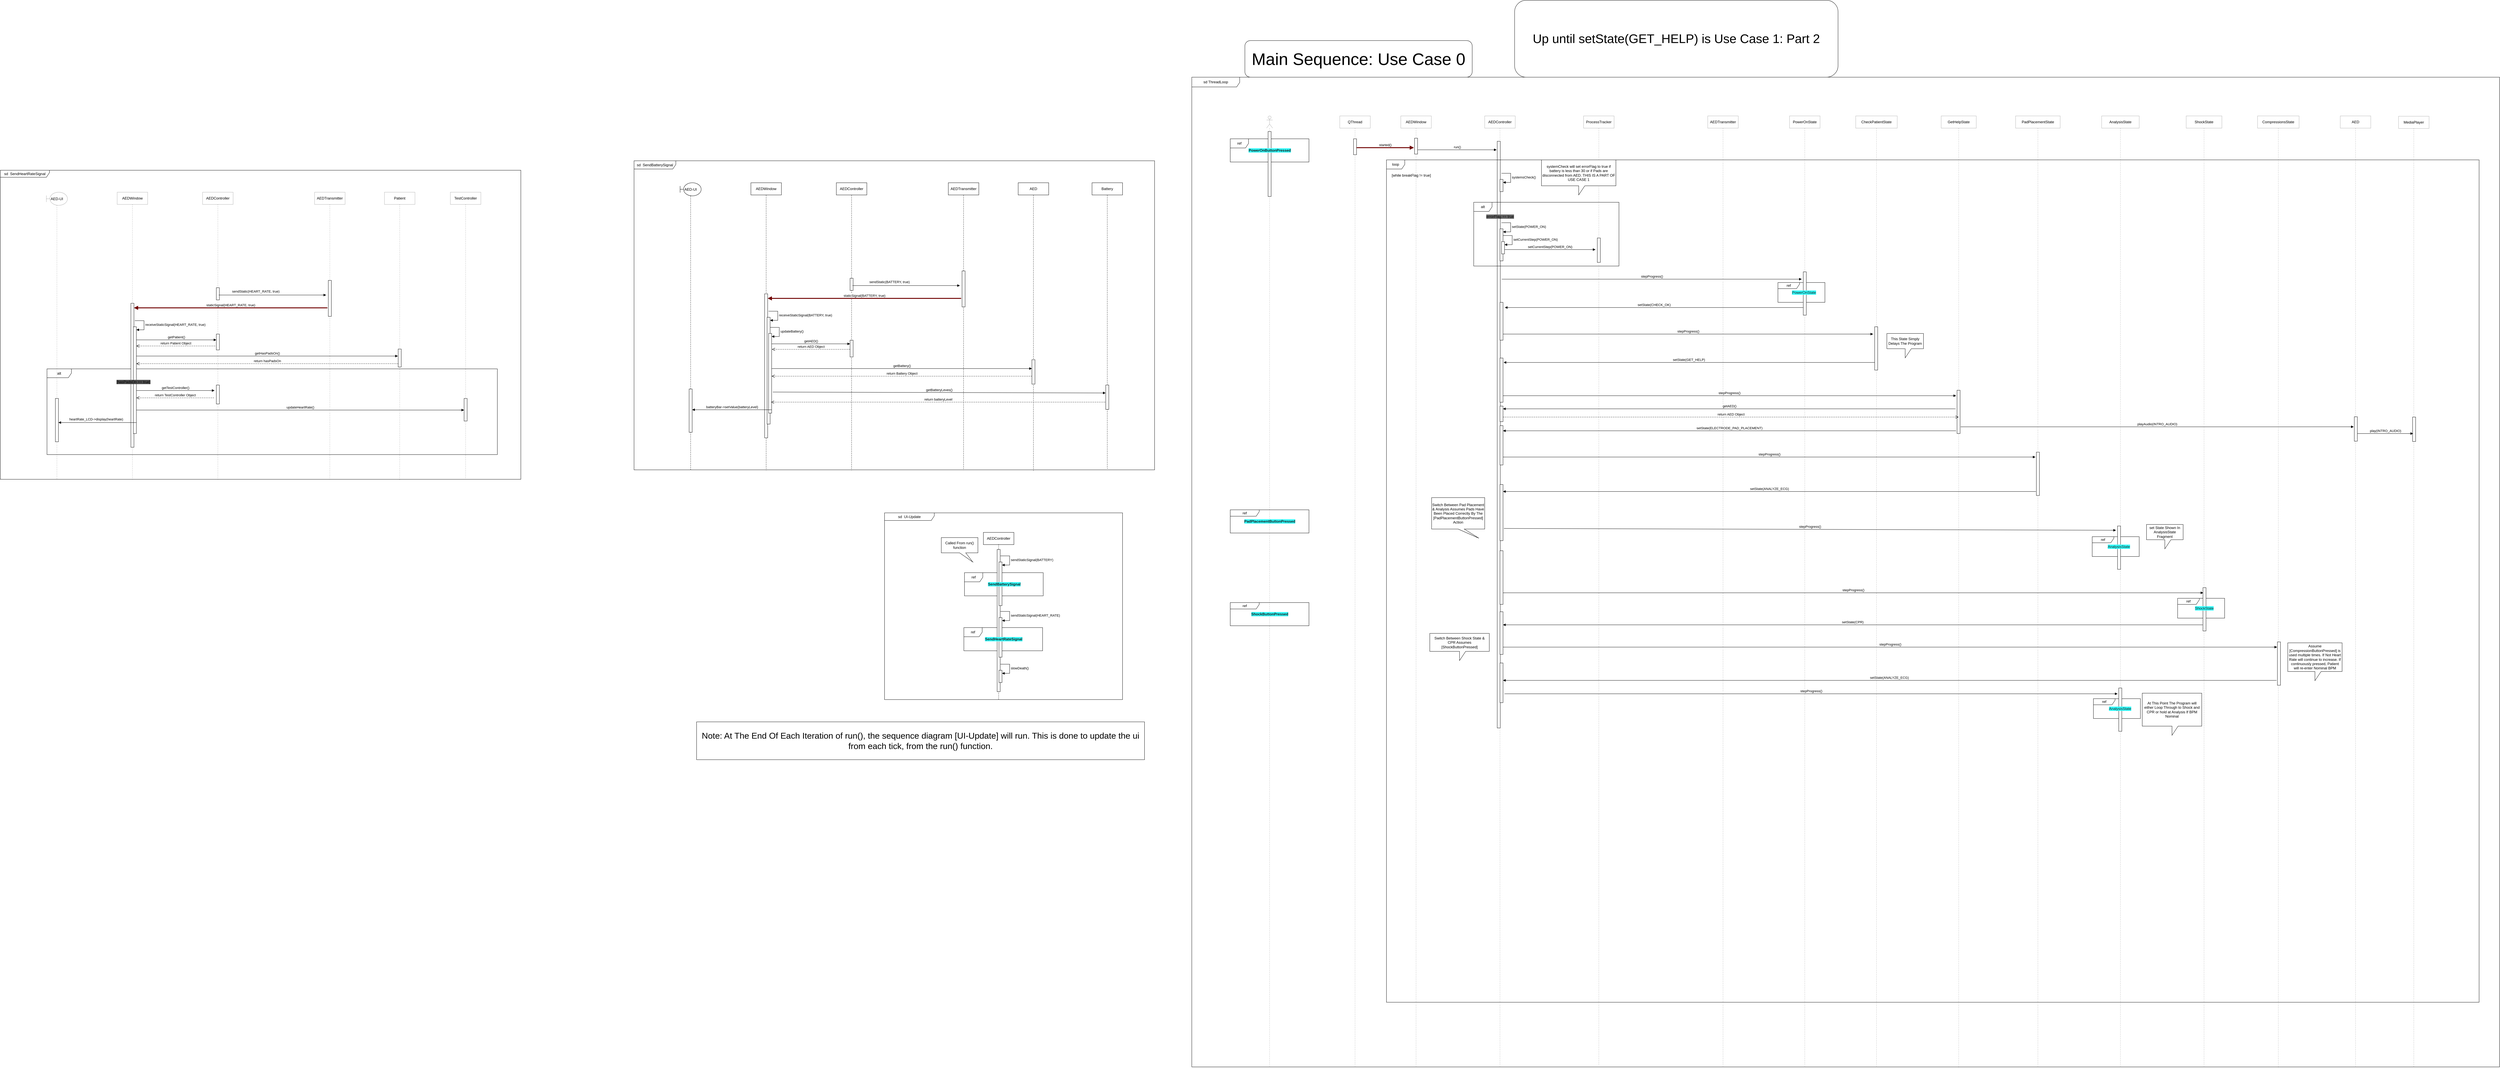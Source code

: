 <mxfile version="22.1.2" type="device">
  <diagram name="Page-1" id="ibsIEEVIR7RWQeqHmz70">
    <mxGraphModel dx="6127" dy="1410" grid="0" gridSize="10" guides="1" tooltips="1" connect="1" arrows="1" fold="1" page="0" pageScale="1" pageWidth="1100" pageHeight="850" math="0" shadow="0">
      <root>
        <mxCell id="0" />
        <mxCell id="1" parent="0" />
        <mxCell id="zBrRtw4NZUSd6Z6S9AS3-67" value="ref" style="shape=umlFrame;whiteSpace=wrap;html=1;pointerEvents=0;" parent="1" vertex="1">
          <mxGeometry x="-1145" y="1766" width="258" height="76" as="geometry" />
        </mxCell>
        <mxCell id="zBrRtw4NZUSd6Z6S9AS3-63" value="ref" style="shape=umlFrame;whiteSpace=wrap;html=1;pointerEvents=0;" parent="1" vertex="1">
          <mxGeometry x="-1143" y="1586" width="258" height="76" as="geometry" />
        </mxCell>
        <mxCell id="eCZIPtnG0xRGncwjiRf5-32" value="stepProgress()" style="html=1;verticalAlign=bottom;endArrow=block;curved=0;rounded=0;" parent="1" edge="1">
          <mxGeometry width="80" relative="1" as="geometry">
            <mxPoint x="618" y="624" as="sourcePoint" />
            <mxPoint x="1601" y="624" as="targetPoint" />
          </mxGeometry>
        </mxCell>
        <mxCell id="eCZIPtnG0xRGncwjiRf5-134" value="ref" style="shape=umlFrame;whiteSpace=wrap;html=1;pointerEvents=0;width=71;height=20;" parent="1" vertex="1">
          <mxGeometry x="1523" y="635" width="154" height="65" as="geometry" />
        </mxCell>
        <mxCell id="eCZIPtnG0xRGncwjiRf5-117" value="alt" style="shape=umlFrame;whiteSpace=wrap;html=1;pointerEvents=0;width=80;height=29;" parent="1" vertex="1">
          <mxGeometry x="-4150" y="918" width="1476" height="281" as="geometry" />
        </mxCell>
        <mxCell id="eCZIPtnG0xRGncwjiRf5-60" value="AEDController" style="shape=umlLifeline;perimeter=lifelinePerimeter;whiteSpace=wrap;html=1;container=1;dropTarget=0;collapsible=0;recursiveResize=0;outlineConnect=0;portConstraint=eastwest;newEdgeStyle={&quot;curved&quot;:0,&quot;rounded&quot;:0};" parent="1" vertex="1">
          <mxGeometry x="-1563" y="308" width="100" height="942" as="geometry" />
        </mxCell>
        <mxCell id="eCZIPtnG0xRGncwjiRf5-68" value="" style="html=1;points=[[0,0,0,0,5],[0,1,0,0,-5],[1,0,0,0,5],[1,1,0,0,-5]];perimeter=orthogonalPerimeter;outlineConnect=0;targetShapes=umlLifeline;portConstraint=eastwest;newEdgeStyle={&quot;curved&quot;:0,&quot;rounded&quot;:0};" parent="eCZIPtnG0xRGncwjiRf5-60" vertex="1">
          <mxGeometry x="45" y="516" width="10" height="55" as="geometry" />
        </mxCell>
        <mxCell id="eCZIPtnG0xRGncwjiRf5-58" value="AEDWindow" style="shape=umlLifeline;perimeter=lifelinePerimeter;whiteSpace=wrap;html=1;container=1;dropTarget=0;collapsible=0;recursiveResize=0;outlineConnect=0;portConstraint=eastwest;newEdgeStyle={&quot;curved&quot;:0,&quot;rounded&quot;:0};" parent="1" vertex="1">
          <mxGeometry x="-1843" y="308" width="100" height="942" as="geometry" />
        </mxCell>
        <mxCell id="eCZIPtnG0xRGncwjiRf5-5" value="ref" style="shape=umlFrame;whiteSpace=wrap;html=1;pointerEvents=0;" parent="1" vertex="1">
          <mxGeometry x="-272" y="164" width="258" height="76" as="geometry" />
        </mxCell>
        <mxCell id="eCZIPtnG0xRGncwjiRf5-1" value="PowerOnState" style="shape=umlLifeline;perimeter=lifelinePerimeter;whiteSpace=wrap;html=1;container=1;dropTarget=0;collapsible=0;recursiveResize=0;outlineConnect=0;portConstraint=eastwest;newEdgeStyle={&quot;curved&quot;:0,&quot;rounded&quot;:0};opacity=30;" parent="1" vertex="1">
          <mxGeometry x="1561" y="89" width="100" height="3115" as="geometry" />
        </mxCell>
        <mxCell id="eCZIPtnG0xRGncwjiRf5-31" value="" style="html=1;points=[[0,0,0,0,5],[0,1,0,0,-5],[1,0,0,0,5],[1,1,0,0,-5]];perimeter=orthogonalPerimeter;outlineConnect=0;targetShapes=umlLifeline;portConstraint=eastwest;newEdgeStyle={&quot;curved&quot;:0,&quot;rounded&quot;:0};" parent="eCZIPtnG0xRGncwjiRf5-1" vertex="1">
          <mxGeometry x="45" y="511" width="10" height="142" as="geometry" />
        </mxCell>
        <mxCell id="eCZIPtnG0xRGncwjiRf5-2" value="" style="shape=umlLifeline;perimeter=lifelinePerimeter;whiteSpace=wrap;html=1;container=1;dropTarget=0;collapsible=0;recursiveResize=0;outlineConnect=0;portConstraint=eastwest;newEdgeStyle={&quot;curved&quot;:0,&quot;rounded&quot;:0};participant=umlActor;opacity=30;" parent="1" vertex="1">
          <mxGeometry x="-153" y="89" width="20" height="3117" as="geometry" />
        </mxCell>
        <mxCell id="eCZIPtnG0xRGncwjiRf5-8" value="" style="html=1;points=[[0,0,0,0,5],[0,1,0,0,-5],[1,0,0,0,5],[1,1,0,0,-5]];perimeter=orthogonalPerimeter;outlineConnect=0;targetShapes=umlLifeline;portConstraint=eastwest;newEdgeStyle={&quot;curved&quot;:0,&quot;rounded&quot;:0};" parent="eCZIPtnG0xRGncwjiRf5-2" vertex="1">
          <mxGeometry x="5" y="51" width="10" height="213" as="geometry" />
        </mxCell>
        <mxCell id="eCZIPtnG0xRGncwjiRf5-3" value="AEDController" style="shape=umlLifeline;perimeter=lifelinePerimeter;whiteSpace=wrap;html=1;container=1;dropTarget=0;collapsible=0;recursiveResize=0;outlineConnect=0;portConstraint=eastwest;newEdgeStyle={&quot;curved&quot;:0,&quot;rounded&quot;:0};opacity=30;" parent="1" vertex="1">
          <mxGeometry x="562" y="89" width="100" height="3115" as="geometry" />
        </mxCell>
        <mxCell id="eCZIPtnG0xRGncwjiRf5-14" value="" style="html=1;points=[[0,0,0,0,5],[0,1,0,0,-5],[1,0,0,0,5],[1,1,0,0,-5]];perimeter=orthogonalPerimeter;outlineConnect=0;targetShapes=umlLifeline;portConstraint=eastwest;newEdgeStyle={&quot;curved&quot;:0,&quot;rounded&quot;:0};" parent="eCZIPtnG0xRGncwjiRf5-3" vertex="1">
          <mxGeometry x="41" y="83" width="10" height="1923" as="geometry" />
        </mxCell>
        <mxCell id="eCZIPtnG0xRGncwjiRf5-7" value="&lt;span style=&quot;background-color: rgb(51, 255, 255);&quot;&gt;&lt;font color=&quot;#1a1a1a&quot;&gt;&lt;b&gt;PowerOnButtonPressed&lt;/b&gt;&lt;/font&gt;&lt;/span&gt;" style="text;html=1;align=center;verticalAlign=middle;resizable=0;points=[];autosize=1;strokeColor=none;fillColor=none;" parent="1" vertex="1">
          <mxGeometry x="-221" y="189" width="156" height="26" as="geometry" />
        </mxCell>
        <mxCell id="eCZIPtnG0xRGncwjiRf5-9" value="AEDWindow" style="shape=umlLifeline;perimeter=lifelinePerimeter;whiteSpace=wrap;html=1;container=1;dropTarget=0;collapsible=0;recursiveResize=0;outlineConnect=0;portConstraint=eastwest;newEdgeStyle={&quot;curved&quot;:0,&quot;rounded&quot;:0};opacity=30;" parent="1" vertex="1">
          <mxGeometry x="287" y="89" width="100" height="3115" as="geometry" />
        </mxCell>
        <mxCell id="eCZIPtnG0xRGncwjiRf5-12" value="" style="html=1;points=[[0,0,0,0,5],[0,1,0,0,-5],[1,0,0,0,5],[1,1,0,0,-5]];perimeter=orthogonalPerimeter;outlineConnect=0;targetShapes=umlLifeline;portConstraint=eastwest;newEdgeStyle={&quot;curved&quot;:0,&quot;rounded&quot;:0};" parent="eCZIPtnG0xRGncwjiRf5-9" vertex="1">
          <mxGeometry x="45" y="73" width="10" height="52" as="geometry" />
        </mxCell>
        <mxCell id="eCZIPtnG0xRGncwjiRf5-10" value="QThread" style="shape=umlLifeline;perimeter=lifelinePerimeter;whiteSpace=wrap;html=1;container=1;dropTarget=0;collapsible=0;recursiveResize=0;outlineConnect=0;portConstraint=eastwest;newEdgeStyle={&quot;curved&quot;:0,&quot;rounded&quot;:0};opacity=30;" parent="1" vertex="1">
          <mxGeometry x="87" y="89" width="100" height="3118" as="geometry" />
        </mxCell>
        <mxCell id="eCZIPtnG0xRGncwjiRf5-11" value="" style="html=1;points=[[0,0,0,0,5],[0,1,0,0,-5],[1,0,0,0,5],[1,1,0,0,-5]];perimeter=orthogonalPerimeter;outlineConnect=0;targetShapes=umlLifeline;portConstraint=eastwest;newEdgeStyle={&quot;curved&quot;:0,&quot;rounded&quot;:0};" parent="eCZIPtnG0xRGncwjiRf5-10" vertex="1">
          <mxGeometry x="45" y="75" width="10" height="52" as="geometry" />
        </mxCell>
        <mxCell id="eCZIPtnG0xRGncwjiRf5-13" value="started()" style="html=1;verticalAlign=bottom;endArrow=block;curved=0;rounded=0;fillColor=#a20025;strokeColor=#6F0000;strokeWidth=3;" parent="1" edge="1">
          <mxGeometry width="80" relative="1" as="geometry">
            <mxPoint x="142.0" y="193" as="sourcePoint" />
            <mxPoint x="330" y="193" as="targetPoint" />
          </mxGeometry>
        </mxCell>
        <mxCell id="eCZIPtnG0xRGncwjiRf5-15" value="run()" style="html=1;verticalAlign=bottom;endArrow=block;curved=0;rounded=0;" parent="1" source="eCZIPtnG0xRGncwjiRf5-12" edge="1">
          <mxGeometry width="80" relative="1" as="geometry">
            <mxPoint x="407" y="205" as="sourcePoint" />
            <mxPoint x="601" y="200" as="targetPoint" />
          </mxGeometry>
        </mxCell>
        <mxCell id="eCZIPtnG0xRGncwjiRf5-16" value="loop" style="shape=umlFrame;whiteSpace=wrap;html=1;pointerEvents=0;" parent="1" vertex="1">
          <mxGeometry x="240" y="233" width="3581" height="2761" as="geometry" />
        </mxCell>
        <mxCell id="eCZIPtnG0xRGncwjiRf5-17" value="[while breakFlag != true]" style="text;html=1;align=center;verticalAlign=middle;resizable=0;points=[];autosize=1;strokeColor=none;fillColor=none;" parent="1" vertex="1">
          <mxGeometry x="248" y="271" width="146" height="26" as="geometry" />
        </mxCell>
        <mxCell id="eCZIPtnG0xRGncwjiRf5-18" value="" style="html=1;points=[[0,0,0,0,5],[0,1,0,0,-5],[1,0,0,0,5],[1,1,0,0,-5]];perimeter=orthogonalPerimeter;outlineConnect=0;targetShapes=umlLifeline;portConstraint=eastwest;newEdgeStyle={&quot;curved&quot;:0,&quot;rounded&quot;:0};" parent="1" vertex="1">
          <mxGeometry x="612" y="297" width="10" height="40" as="geometry" />
        </mxCell>
        <mxCell id="eCZIPtnG0xRGncwjiRf5-19" value="systemsCheck()" style="html=1;align=left;spacingLeft=2;endArrow=block;rounded=0;edgeStyle=orthogonalEdgeStyle;curved=0;rounded=0;" parent="1" target="eCZIPtnG0xRGncwjiRf5-18" edge="1">
          <mxGeometry relative="1" as="geometry">
            <mxPoint x="617" y="277" as="sourcePoint" />
            <Array as="points">
              <mxPoint x="647" y="307" />
            </Array>
          </mxGeometry>
        </mxCell>
        <mxCell id="eCZIPtnG0xRGncwjiRf5-22" value="alt" style="shape=umlFrame;whiteSpace=wrap;html=1;pointerEvents=0;" parent="1" vertex="1">
          <mxGeometry x="526" y="372" width="476" height="209" as="geometry" />
        </mxCell>
        <mxCell id="eCZIPtnG0xRGncwjiRf5-23" value="&lt;span style=&quot;background-color: rgb(102, 102, 102);&quot;&gt;errorFlag == true&lt;/span&gt;" style="text;html=1;align=center;verticalAlign=middle;resizable=0;points=[];autosize=1;strokeColor=none;fillColor=none;" parent="1" vertex="1">
          <mxGeometry x="558" y="406" width="108" height="26" as="geometry" />
        </mxCell>
        <mxCell id="eCZIPtnG0xRGncwjiRf5-24" value="" style="html=1;points=[[0,0,0,0,5],[0,1,0,0,-5],[1,0,0,0,5],[1,1,0,0,-5]];perimeter=orthogonalPerimeter;outlineConnect=0;targetShapes=umlLifeline;portConstraint=eastwest;newEdgeStyle={&quot;curved&quot;:0,&quot;rounded&quot;:0};" parent="1" vertex="1">
          <mxGeometry x="612" y="459" width="10" height="105" as="geometry" />
        </mxCell>
        <mxCell id="eCZIPtnG0xRGncwjiRf5-25" value="setState(POWER_ON)" style="html=1;align=left;spacingLeft=2;endArrow=block;rounded=0;edgeStyle=orthogonalEdgeStyle;curved=0;rounded=0;" parent="1" target="eCZIPtnG0xRGncwjiRf5-24" edge="1">
          <mxGeometry relative="1" as="geometry">
            <mxPoint x="617" y="439" as="sourcePoint" />
            <Array as="points">
              <mxPoint x="647" y="469" />
            </Array>
          </mxGeometry>
        </mxCell>
        <mxCell id="eCZIPtnG0xRGncwjiRf5-26" value="" style="html=1;points=[[0,0,0,0,5],[0,1,0,0,-5],[1,0,0,0,5],[1,1,0,0,-5]];perimeter=orthogonalPerimeter;outlineConnect=0;targetShapes=umlLifeline;portConstraint=eastwest;newEdgeStyle={&quot;curved&quot;:0,&quot;rounded&quot;:0};" parent="1" vertex="1">
          <mxGeometry x="617" y="501" width="10" height="40" as="geometry" />
        </mxCell>
        <mxCell id="eCZIPtnG0xRGncwjiRf5-27" value="setCurrentStep(POWER_ON)" style="html=1;align=left;spacingLeft=2;endArrow=block;rounded=0;edgeStyle=orthogonalEdgeStyle;curved=0;rounded=0;" parent="1" target="eCZIPtnG0xRGncwjiRf5-26" edge="1">
          <mxGeometry relative="1" as="geometry">
            <mxPoint x="622" y="481" as="sourcePoint" />
            <Array as="points">
              <mxPoint x="652" y="511" />
            </Array>
          </mxGeometry>
        </mxCell>
        <mxCell id="eCZIPtnG0xRGncwjiRf5-28" value="ProcessTracker" style="shape=umlLifeline;perimeter=lifelinePerimeter;whiteSpace=wrap;html=1;container=1;dropTarget=0;collapsible=0;recursiveResize=0;outlineConnect=0;portConstraint=eastwest;newEdgeStyle={&quot;curved&quot;:0,&quot;rounded&quot;:0};opacity=30;" parent="1" vertex="1">
          <mxGeometry x="886" y="89" width="100" height="3112" as="geometry" />
        </mxCell>
        <mxCell id="eCZIPtnG0xRGncwjiRf5-29" value="" style="html=1;points=[[0,0,0,0,5],[0,1,0,0,-5],[1,0,0,0,5],[1,1,0,0,-5]];perimeter=orthogonalPerimeter;outlineConnect=0;targetShapes=umlLifeline;portConstraint=eastwest;newEdgeStyle={&quot;curved&quot;:0,&quot;rounded&quot;:0};" parent="eCZIPtnG0xRGncwjiRf5-28" vertex="1">
          <mxGeometry x="45" y="400" width="10" height="80" as="geometry" />
        </mxCell>
        <mxCell id="eCZIPtnG0xRGncwjiRf5-30" value="setCurrentStep(POWER_ON)" style="html=1;verticalAlign=bottom;endArrow=block;curved=0;rounded=0;" parent="1" edge="1">
          <mxGeometry width="80" relative="1" as="geometry">
            <mxPoint x="627" y="527" as="sourcePoint" />
            <mxPoint x="925" y="527" as="targetPoint" />
          </mxGeometry>
        </mxCell>
        <mxCell id="eCZIPtnG0xRGncwjiRf5-36" value="AEDTransmitter" style="shape=umlLifeline;perimeter=lifelinePerimeter;whiteSpace=wrap;html=1;container=1;dropTarget=0;collapsible=0;recursiveResize=0;outlineConnect=0;portConstraint=eastwest;newEdgeStyle={&quot;curved&quot;:0,&quot;rounded&quot;:0};opacity=30;" parent="1" vertex="1">
          <mxGeometry x="1293" y="89" width="100" height="3118" as="geometry" />
        </mxCell>
        <mxCell id="eCZIPtnG0xRGncwjiRf5-48" value="" style="html=1;points=[[0,0,0,0,5],[0,1,0,0,-5],[1,0,0,0,5],[1,1,0,0,-5]];perimeter=orthogonalPerimeter;outlineConnect=0;targetShapes=umlLifeline;portConstraint=eastwest;newEdgeStyle={&quot;curved&quot;:0,&quot;rounded&quot;:0};" parent="1" vertex="1">
          <mxGeometry x="-1518" y="621" width="10" height="40" as="geometry" />
        </mxCell>
        <mxCell id="eCZIPtnG0xRGncwjiRf5-51" value="sendStatic(BATTERY, true)" style="html=1;verticalAlign=bottom;endArrow=block;curved=0;rounded=0;" parent="1" edge="1">
          <mxGeometry x="-0.307" y="3" width="80" relative="1" as="geometry">
            <mxPoint x="-1510" y="645" as="sourcePoint" />
            <mxPoint x="-1158" y="645" as="targetPoint" />
            <mxPoint x="-1" as="offset" />
          </mxGeometry>
        </mxCell>
        <mxCell id="eCZIPtnG0xRGncwjiRf5-52" value="staticSignal(BATTERY, true)" style="html=1;verticalAlign=bottom;endArrow=block;curved=0;rounded=0;fillColor=#a20025;strokeColor=#6F0000;strokeWidth=3;" parent="1" edge="1">
          <mxGeometry width="80" relative="1" as="geometry">
            <mxPoint x="-1154" y="687" as="sourcePoint" />
            <mxPoint x="-1788" y="687.0" as="targetPoint" />
          </mxGeometry>
        </mxCell>
        <mxCell id="eCZIPtnG0xRGncwjiRf5-53" value="" style="html=1;points=[[0,0,0,0,5],[0,1,0,0,-5],[1,0,0,0,5],[1,1,0,0,-5]];perimeter=orthogonalPerimeter;outlineConnect=0;targetShapes=umlLifeline;portConstraint=eastwest;newEdgeStyle={&quot;curved&quot;:0,&quot;rounded&quot;:0};" parent="1" vertex="1">
          <mxGeometry x="-1798" y="672" width="10" height="472" as="geometry" />
        </mxCell>
        <mxCell id="eCZIPtnG0xRGncwjiRf5-54" value="" style="html=1;points=[[0,0,0,0,5],[0,1,0,0,-5],[1,0,0,0,5],[1,1,0,0,-5]];perimeter=orthogonalPerimeter;outlineConnect=0;targetShapes=umlLifeline;portConstraint=eastwest;newEdgeStyle={&quot;curved&quot;:0,&quot;rounded&quot;:0};" parent="1" vertex="1">
          <mxGeometry x="-1790" y="749" width="10" height="350" as="geometry" />
        </mxCell>
        <mxCell id="eCZIPtnG0xRGncwjiRf5-55" value="receiveStaticSignal(BATTERY, true)" style="html=1;align=left;spacingLeft=2;endArrow=block;rounded=0;edgeStyle=orthogonalEdgeStyle;curved=0;rounded=0;" parent="1" target="eCZIPtnG0xRGncwjiRf5-54" edge="1">
          <mxGeometry relative="1" as="geometry">
            <mxPoint x="-1785" y="729" as="sourcePoint" />
            <Array as="points">
              <mxPoint x="-1755" y="759" />
            </Array>
          </mxGeometry>
        </mxCell>
        <mxCell id="eCZIPtnG0xRGncwjiRf5-56" value="" style="html=1;points=[[0,0,0,0,5],[0,1,0,0,-5],[1,0,0,0,5],[1,1,0,0,-5]];perimeter=orthogonalPerimeter;outlineConnect=0;targetShapes=umlLifeline;portConstraint=eastwest;newEdgeStyle={&quot;curved&quot;:0,&quot;rounded&quot;:0};" parent="1" vertex="1">
          <mxGeometry x="-1785" y="802" width="10" height="261" as="geometry" />
        </mxCell>
        <mxCell id="eCZIPtnG0xRGncwjiRf5-57" value="updateBattery()" style="html=1;align=left;spacingLeft=2;endArrow=block;rounded=0;edgeStyle=orthogonalEdgeStyle;curved=0;rounded=0;" parent="1" target="eCZIPtnG0xRGncwjiRf5-56" edge="1">
          <mxGeometry relative="1" as="geometry">
            <mxPoint x="-1780" y="782" as="sourcePoint" />
            <Array as="points">
              <mxPoint x="-1750" y="812" />
            </Array>
          </mxGeometry>
        </mxCell>
        <mxCell id="eCZIPtnG0xRGncwjiRf5-65" value="AEDTransmitter" style="shape=umlLifeline;perimeter=lifelinePerimeter;whiteSpace=wrap;html=1;container=1;dropTarget=0;collapsible=0;recursiveResize=0;outlineConnect=0;portConstraint=eastwest;newEdgeStyle={&quot;curved&quot;:0,&quot;rounded&quot;:0};" parent="1" vertex="1">
          <mxGeometry x="-1196" y="308" width="100" height="941" as="geometry" />
        </mxCell>
        <mxCell id="eCZIPtnG0xRGncwjiRf5-50" value="" style="html=1;points=[[0,0,0,0,5],[0,1,0,0,-5],[1,0,0,0,5],[1,1,0,0,-5]];perimeter=orthogonalPerimeter;outlineConnect=0;targetShapes=umlLifeline;portConstraint=eastwest;newEdgeStyle={&quot;curved&quot;:0,&quot;rounded&quot;:0};" parent="eCZIPtnG0xRGncwjiRf5-65" vertex="1">
          <mxGeometry x="45" y="289" width="10" height="118" as="geometry" />
        </mxCell>
        <mxCell id="eCZIPtnG0xRGncwjiRf5-66" value="AED" style="shape=umlLifeline;perimeter=lifelinePerimeter;whiteSpace=wrap;html=1;container=1;dropTarget=0;collapsible=0;recursiveResize=0;outlineConnect=0;portConstraint=eastwest;newEdgeStyle={&quot;curved&quot;:0,&quot;rounded&quot;:0};" parent="1" vertex="1">
          <mxGeometry x="-967" y="308" width="100" height="943" as="geometry" />
        </mxCell>
        <mxCell id="eCZIPtnG0xRGncwjiRf5-71" value="" style="html=1;points=[[0,0,0,0,5],[0,1,0,0,-5],[1,0,0,0,5],[1,1,0,0,-5]];perimeter=orthogonalPerimeter;outlineConnect=0;targetShapes=umlLifeline;portConstraint=eastwest;newEdgeStyle={&quot;curved&quot;:0,&quot;rounded&quot;:0};" parent="eCZIPtnG0xRGncwjiRf5-66" vertex="1">
          <mxGeometry x="45" y="580" width="10" height="80" as="geometry" />
        </mxCell>
        <mxCell id="eCZIPtnG0xRGncwjiRf5-67" value="Battery" style="shape=umlLifeline;perimeter=lifelinePerimeter;whiteSpace=wrap;html=1;container=1;dropTarget=0;collapsible=0;recursiveResize=0;outlineConnect=0;portConstraint=eastwest;newEdgeStyle={&quot;curved&quot;:0,&quot;rounded&quot;:0};" parent="1" vertex="1">
          <mxGeometry x="-725" y="308" width="100" height="940" as="geometry" />
        </mxCell>
        <mxCell id="eCZIPtnG0xRGncwjiRf5-74" value="" style="html=1;points=[[0,0,0,0,5],[0,1,0,0,-5],[1,0,0,0,5],[1,1,0,0,-5]];perimeter=orthogonalPerimeter;outlineConnect=0;targetShapes=umlLifeline;portConstraint=eastwest;newEdgeStyle={&quot;curved&quot;:0,&quot;rounded&quot;:0};" parent="eCZIPtnG0xRGncwjiRf5-67" vertex="1">
          <mxGeometry x="45" y="663" width="10" height="80" as="geometry" />
        </mxCell>
        <mxCell id="eCZIPtnG0xRGncwjiRf5-69" value="getAED()" style="html=1;verticalAlign=bottom;endArrow=block;curved=0;rounded=0;" parent="1" edge="1">
          <mxGeometry width="80" relative="1" as="geometry">
            <mxPoint x="-1775" y="836" as="sourcePoint" />
            <mxPoint x="-1518" y="836" as="targetPoint" />
          </mxGeometry>
        </mxCell>
        <mxCell id="eCZIPtnG0xRGncwjiRf5-70" value="return AED Object" style="html=1;verticalAlign=bottom;endArrow=open;dashed=1;endSize=8;curved=0;rounded=0;" parent="1" edge="1">
          <mxGeometry relative="1" as="geometry">
            <mxPoint x="-1518" y="854" as="sourcePoint" />
            <mxPoint x="-1774" y="854" as="targetPoint" />
          </mxGeometry>
        </mxCell>
        <mxCell id="eCZIPtnG0xRGncwjiRf5-72" value="getBattery()" style="html=1;verticalAlign=bottom;endArrow=block;curved=0;rounded=0;" parent="1" source="eCZIPtnG0xRGncwjiRf5-56" edge="1">
          <mxGeometry width="80" relative="1" as="geometry">
            <mxPoint x="-1752" y="911" as="sourcePoint" />
            <mxPoint x="-922" y="917" as="targetPoint" />
          </mxGeometry>
        </mxCell>
        <mxCell id="eCZIPtnG0xRGncwjiRf5-73" value="return Battery Object" style="html=1;verticalAlign=bottom;endArrow=open;dashed=1;endSize=8;curved=0;rounded=0;" parent="1" edge="1">
          <mxGeometry relative="1" as="geometry">
            <mxPoint x="-922" y="942" as="sourcePoint" />
            <mxPoint x="-1775" y="942" as="targetPoint" />
          </mxGeometry>
        </mxCell>
        <mxCell id="eCZIPtnG0xRGncwjiRf5-75" value="getBatteryLeves()" style="html=1;verticalAlign=bottom;endArrow=block;curved=0;rounded=0;" parent="1" edge="1">
          <mxGeometry width="80" relative="1" as="geometry">
            <mxPoint x="-1771" y="994" as="sourcePoint" />
            <mxPoint x="-680.5" y="997" as="targetPoint" />
          </mxGeometry>
        </mxCell>
        <mxCell id="eCZIPtnG0xRGncwjiRf5-76" value="return batteryLevel" style="html=1;verticalAlign=bottom;endArrow=open;dashed=1;endSize=8;curved=0;rounded=0;" parent="1" edge="1">
          <mxGeometry relative="1" as="geometry">
            <mxPoint x="-682" y="1027" as="sourcePoint" />
            <mxPoint x="-1777" y="1027" as="targetPoint" />
          </mxGeometry>
        </mxCell>
        <mxCell id="eCZIPtnG0xRGncwjiRf5-77" value="AED-UI" style="shape=umlLifeline;perimeter=lifelinePerimeter;whiteSpace=wrap;html=1;container=1;dropTarget=0;collapsible=0;recursiveResize=0;outlineConnect=0;portConstraint=eastwest;newEdgeStyle={&quot;curved&quot;:0,&quot;rounded&quot;:0};participant=umlBoundary;size=43;" parent="1" vertex="1">
          <mxGeometry x="-2075" y="308" width="69" height="940" as="geometry" />
        </mxCell>
        <mxCell id="eCZIPtnG0xRGncwjiRf5-78" value="" style="html=1;points=[[0,0,0,0,5],[0,1,0,0,-5],[1,0,0,0,5],[1,1,0,0,-5]];perimeter=orthogonalPerimeter;outlineConnect=0;targetShapes=umlLifeline;portConstraint=eastwest;newEdgeStyle={&quot;curved&quot;:0,&quot;rounded&quot;:0};" parent="eCZIPtnG0xRGncwjiRf5-77" vertex="1">
          <mxGeometry x="29.5" y="676" width="10" height="142" as="geometry" />
        </mxCell>
        <mxCell id="eCZIPtnG0xRGncwjiRf5-79" value="batteryBar-&amp;gt;setValue(batteryLevel)" style="html=1;verticalAlign=bottom;endArrow=block;curved=0;rounded=0;" parent="1" target="eCZIPtnG0xRGncwjiRf5-78" edge="1">
          <mxGeometry x="-0.002" width="80" relative="1" as="geometry">
            <mxPoint x="-1775" y="1052" as="sourcePoint" />
            <mxPoint x="-2017" y="1052" as="targetPoint" />
            <mxPoint as="offset" />
          </mxGeometry>
        </mxCell>
        <mxCell id="eCZIPtnG0xRGncwjiRf5-80" value="sd&amp;nbsp; SendBatterySignal" style="shape=umlFrame;whiteSpace=wrap;html=1;pointerEvents=0;width=137;height=27;" parent="1" vertex="1">
          <mxGeometry x="-2226" y="236" width="1706" height="1013" as="geometry" />
        </mxCell>
        <mxCell id="eCZIPtnG0xRGncwjiRf5-83" value="AEDController" style="shape=umlLifeline;perimeter=lifelinePerimeter;whiteSpace=wrap;html=1;container=1;dropTarget=0;collapsible=0;recursiveResize=0;outlineConnect=0;portConstraint=eastwest;newEdgeStyle={&quot;curved&quot;:0,&quot;rounded&quot;:0};opacity=30;" parent="1" vertex="1">
          <mxGeometry x="-3640" y="339" width="100" height="942" as="geometry" />
        </mxCell>
        <mxCell id="eCZIPtnG0xRGncwjiRf5-85" value="AEDWindow" style="shape=umlLifeline;perimeter=lifelinePerimeter;whiteSpace=wrap;html=1;container=1;dropTarget=0;collapsible=0;recursiveResize=0;outlineConnect=0;portConstraint=eastwest;newEdgeStyle={&quot;curved&quot;:0,&quot;rounded&quot;:0};opacity=30;" parent="1" vertex="1">
          <mxGeometry x="-3920" y="339" width="100" height="942" as="geometry" />
        </mxCell>
        <mxCell id="eCZIPtnG0xRGncwjiRf5-86" value="" style="html=1;points=[[0,0,0,0,5],[0,1,0,0,-5],[1,0,0,0,5],[1,1,0,0,-5]];perimeter=orthogonalPerimeter;outlineConnect=0;targetShapes=umlLifeline;portConstraint=eastwest;newEdgeStyle={&quot;curved&quot;:0,&quot;rounded&quot;:0};" parent="1" vertex="1">
          <mxGeometry x="-3595" y="652" width="10" height="40" as="geometry" />
        </mxCell>
        <mxCell id="eCZIPtnG0xRGncwjiRf5-87" value="sendStatic(HEART_RATE, true)" style="html=1;verticalAlign=bottom;endArrow=block;curved=0;rounded=0;" parent="1" edge="1">
          <mxGeometry x="-0.307" y="3" width="80" relative="1" as="geometry">
            <mxPoint x="-3587" y="676" as="sourcePoint" />
            <mxPoint x="-3235" y="676" as="targetPoint" />
            <mxPoint x="-1" as="offset" />
          </mxGeometry>
        </mxCell>
        <mxCell id="eCZIPtnG0xRGncwjiRf5-88" value="staticSignal(HEART_RATE, true)" style="html=1;verticalAlign=bottom;endArrow=block;curved=0;rounded=0;fillColor=#a20025;strokeColor=#6F0000;strokeWidth=3;" parent="1" edge="1">
          <mxGeometry width="80" relative="1" as="geometry">
            <mxPoint x="-3231" y="718" as="sourcePoint" />
            <mxPoint x="-3865" y="718.0" as="targetPoint" />
          </mxGeometry>
        </mxCell>
        <mxCell id="eCZIPtnG0xRGncwjiRf5-89" value="" style="html=1;points=[[0,0,0,0,5],[0,1,0,0,-5],[1,0,0,0,5],[1,1,0,0,-5]];perimeter=orthogonalPerimeter;outlineConnect=0;targetShapes=umlLifeline;portConstraint=eastwest;newEdgeStyle={&quot;curved&quot;:0,&quot;rounded&quot;:0};" parent="1" vertex="1">
          <mxGeometry x="-3875" y="703" width="10" height="472" as="geometry" />
        </mxCell>
        <mxCell id="eCZIPtnG0xRGncwjiRf5-90" value="" style="html=1;points=[[0,0,0,0,5],[0,1,0,0,-5],[1,0,0,0,5],[1,1,0,0,-5]];perimeter=orthogonalPerimeter;outlineConnect=0;targetShapes=umlLifeline;portConstraint=eastwest;newEdgeStyle={&quot;curved&quot;:0,&quot;rounded&quot;:0};" parent="1" vertex="1">
          <mxGeometry x="-3867" y="780" width="10" height="350" as="geometry" />
        </mxCell>
        <mxCell id="eCZIPtnG0xRGncwjiRf5-91" value="receiveStaticSignal(HEART_RATE, true)" style="html=1;align=left;spacingLeft=2;endArrow=block;rounded=0;edgeStyle=orthogonalEdgeStyle;curved=0;rounded=0;" parent="1" target="eCZIPtnG0xRGncwjiRf5-90" edge="1">
          <mxGeometry relative="1" as="geometry">
            <mxPoint x="-3862" y="760" as="sourcePoint" />
            <Array as="points">
              <mxPoint x="-3832" y="790" />
            </Array>
          </mxGeometry>
        </mxCell>
        <mxCell id="eCZIPtnG0xRGncwjiRf5-94" value="AEDTransmitter" style="shape=umlLifeline;perimeter=lifelinePerimeter;whiteSpace=wrap;html=1;container=1;dropTarget=0;collapsible=0;recursiveResize=0;outlineConnect=0;portConstraint=eastwest;newEdgeStyle={&quot;curved&quot;:0,&quot;rounded&quot;:0};opacity=30;" parent="1" vertex="1">
          <mxGeometry x="-3273" y="339" width="100" height="941" as="geometry" />
        </mxCell>
        <mxCell id="eCZIPtnG0xRGncwjiRf5-95" value="" style="html=1;points=[[0,0,0,0,5],[0,1,0,0,-5],[1,0,0,0,5],[1,1,0,0,-5]];perimeter=orthogonalPerimeter;outlineConnect=0;targetShapes=umlLifeline;portConstraint=eastwest;newEdgeStyle={&quot;curved&quot;:0,&quot;rounded&quot;:0};" parent="eCZIPtnG0xRGncwjiRf5-94" vertex="1">
          <mxGeometry x="45" y="289" width="10" height="118" as="geometry" />
        </mxCell>
        <mxCell id="eCZIPtnG0xRGncwjiRf5-96" value="Patient" style="shape=umlLifeline;perimeter=lifelinePerimeter;whiteSpace=wrap;html=1;container=1;dropTarget=0;collapsible=0;recursiveResize=0;outlineConnect=0;portConstraint=eastwest;newEdgeStyle={&quot;curved&quot;:0,&quot;rounded&quot;:0};opacity=30;" parent="1" vertex="1">
          <mxGeometry x="-3044" y="339" width="100" height="943" as="geometry" />
        </mxCell>
        <mxCell id="eCZIPtnG0xRGncwjiRf5-106" value="AED-UI" style="shape=umlLifeline;perimeter=lifelinePerimeter;whiteSpace=wrap;html=1;container=1;dropTarget=0;collapsible=0;recursiveResize=0;outlineConnect=0;portConstraint=eastwest;newEdgeStyle={&quot;curved&quot;:0,&quot;rounded&quot;:0};participant=umlBoundary;size=43;opacity=30;" parent="1" vertex="1">
          <mxGeometry x="-4152" y="339" width="69" height="940" as="geometry" />
        </mxCell>
        <mxCell id="eCZIPtnG0xRGncwjiRf5-107" value="" style="html=1;points=[[0,0,0,0,5],[0,1,0,0,-5],[1,0,0,0,5],[1,1,0,0,-5]];perimeter=orthogonalPerimeter;outlineConnect=0;targetShapes=umlLifeline;portConstraint=eastwest;newEdgeStyle={&quot;curved&quot;:0,&quot;rounded&quot;:0};" parent="eCZIPtnG0xRGncwjiRf5-106" vertex="1">
          <mxGeometry x="29.5" y="676" width="10" height="142" as="geometry" />
        </mxCell>
        <mxCell id="eCZIPtnG0xRGncwjiRf5-109" value="sd&amp;nbsp; SendHeartRateSignal" style="shape=umlFrame;whiteSpace=wrap;html=1;pointerEvents=0;width=161;height=23;" parent="1" vertex="1">
          <mxGeometry x="-4303" y="267" width="1706" height="1013" as="geometry" />
        </mxCell>
        <mxCell id="eCZIPtnG0xRGncwjiRf5-111" value="getPatient()" style="html=1;verticalAlign=bottom;endArrow=block;curved=0;rounded=0;" parent="1" edge="1">
          <mxGeometry width="80" relative="1" as="geometry">
            <mxPoint x="-3857" y="823" as="sourcePoint" />
            <mxPoint x="-3595" y="823" as="targetPoint" />
          </mxGeometry>
        </mxCell>
        <mxCell id="eCZIPtnG0xRGncwjiRf5-112" value="" style="html=1;points=[[0,0,0,0,5],[0,1,0,0,-5],[1,0,0,0,5],[1,1,0,0,-5]];perimeter=orthogonalPerimeter;outlineConnect=0;targetShapes=umlLifeline;portConstraint=eastwest;newEdgeStyle={&quot;curved&quot;:0,&quot;rounded&quot;:0};" parent="1" vertex="1">
          <mxGeometry x="-3595" y="804" width="10" height="52" as="geometry" />
        </mxCell>
        <mxCell id="eCZIPtnG0xRGncwjiRf5-113" value="return Patient Object" style="html=1;verticalAlign=bottom;endArrow=open;dashed=1;endSize=8;curved=0;rounded=0;" parent="1" target="eCZIPtnG0xRGncwjiRf5-90" edge="1">
          <mxGeometry relative="1" as="geometry">
            <mxPoint x="-3599" y="843" as="sourcePoint" />
            <mxPoint x="-3691" y="855" as="targetPoint" />
          </mxGeometry>
        </mxCell>
        <mxCell id="eCZIPtnG0xRGncwjiRf5-114" value="" style="html=1;points=[[0,0,0,0,5],[0,1,0,0,-5],[1,0,0,0,5],[1,1,0,0,-5]];perimeter=orthogonalPerimeter;outlineConnect=0;targetShapes=umlLifeline;portConstraint=eastwest;newEdgeStyle={&quot;curved&quot;:0,&quot;rounded&quot;:0};" parent="1" vertex="1">
          <mxGeometry x="-2999" y="853" width="10" height="59" as="geometry" />
        </mxCell>
        <mxCell id="eCZIPtnG0xRGncwjiRf5-115" value="getHasPadsOn()" style="html=1;verticalAlign=bottom;endArrow=block;curved=0;rounded=0;" parent="1" edge="1">
          <mxGeometry width="80" relative="1" as="geometry">
            <mxPoint x="-3857" y="876" as="sourcePoint" />
            <mxPoint x="-3000" y="876" as="targetPoint" />
          </mxGeometry>
        </mxCell>
        <mxCell id="eCZIPtnG0xRGncwjiRf5-116" value="return hasPadsOn" style="html=1;verticalAlign=bottom;endArrow=open;dashed=1;endSize=8;curved=0;rounded=0;" parent="1" source="eCZIPtnG0xRGncwjiRf5-114" target="eCZIPtnG0xRGncwjiRf5-90" edge="1">
          <mxGeometry relative="1" as="geometry">
            <mxPoint x="-3393" y="911" as="sourcePoint" />
            <mxPoint x="-3473" y="911" as="targetPoint" />
            <Array as="points">
              <mxPoint x="-3349" y="901" />
            </Array>
          </mxGeometry>
        </mxCell>
        <mxCell id="eCZIPtnG0xRGncwjiRf5-118" value="TestController" style="shape=umlLifeline;perimeter=lifelinePerimeter;whiteSpace=wrap;html=1;container=1;dropTarget=0;collapsible=0;recursiveResize=0;outlineConnect=0;portConstraint=eastwest;newEdgeStyle={&quot;curved&quot;:0,&quot;rounded&quot;:0};opacity=30;" parent="1" vertex="1">
          <mxGeometry x="-2828" y="339" width="100" height="940" as="geometry" />
        </mxCell>
        <mxCell id="eCZIPtnG0xRGncwjiRf5-123" value="" style="html=1;points=[[0,0,0,0,5],[0,1,0,0,-5],[1,0,0,0,5],[1,1,0,0,-5]];perimeter=orthogonalPerimeter;outlineConnect=0;targetShapes=umlLifeline;portConstraint=eastwest;newEdgeStyle={&quot;curved&quot;:0,&quot;rounded&quot;:0};" parent="eCZIPtnG0xRGncwjiRf5-118" vertex="1">
          <mxGeometry x="45" y="676" width="10" height="74" as="geometry" />
        </mxCell>
        <mxCell id="eCZIPtnG0xRGncwjiRf5-119" value="&lt;span style=&quot;background-color: rgb(77, 77, 77);&quot;&gt;[hasPadsOn == true]&lt;/span&gt;" style="text;html=1;align=center;verticalAlign=middle;resizable=0;points=[];autosize=1;strokeColor=none;fillColor=none;" parent="1" vertex="1">
          <mxGeometry x="-3932" y="948" width="129" height="26" as="geometry" />
        </mxCell>
        <mxCell id="eCZIPtnG0xRGncwjiRf5-120" value="" style="html=1;points=[[0,0,0,0,5],[0,1,0,0,-5],[1,0,0,0,5],[1,1,0,0,-5]];perimeter=orthogonalPerimeter;outlineConnect=0;targetShapes=umlLifeline;portConstraint=eastwest;newEdgeStyle={&quot;curved&quot;:0,&quot;rounded&quot;:0};" parent="1" vertex="1">
          <mxGeometry x="-3595" y="971" width="10" height="62" as="geometry" />
        </mxCell>
        <mxCell id="eCZIPtnG0xRGncwjiRf5-121" value="getTestController()" style="html=1;verticalAlign=bottom;endArrow=block;curved=0;rounded=0;" parent="1" edge="1">
          <mxGeometry width="80" relative="1" as="geometry">
            <mxPoint x="-3857" y="989" as="sourcePoint" />
            <mxPoint x="-3601" y="989" as="targetPoint" />
          </mxGeometry>
        </mxCell>
        <mxCell id="eCZIPtnG0xRGncwjiRf5-122" value="return TestController Object" style="html=1;verticalAlign=bottom;endArrow=open;dashed=1;endSize=8;curved=0;rounded=0;" parent="1" target="eCZIPtnG0xRGncwjiRf5-90" edge="1">
          <mxGeometry relative="1" as="geometry">
            <mxPoint x="-3603" y="1013" as="sourcePoint" />
            <mxPoint x="-3690" y="1015" as="targetPoint" />
          </mxGeometry>
        </mxCell>
        <mxCell id="eCZIPtnG0xRGncwjiRf5-124" value="updateHeartRate()" style="html=1;verticalAlign=bottom;endArrow=block;curved=0;rounded=0;" parent="1" edge="1">
          <mxGeometry width="80" relative="1" as="geometry">
            <mxPoint x="-3857" y="1053" as="sourcePoint" />
            <mxPoint x="-2783" y="1053" as="targetPoint" />
          </mxGeometry>
        </mxCell>
        <mxCell id="eCZIPtnG0xRGncwjiRf5-131" value="heartRate_LCD-&amp;gt;display(heartRate)" style="html=1;verticalAlign=bottom;endArrow=block;curved=0;rounded=0;" parent="1" target="eCZIPtnG0xRGncwjiRf5-107" edge="1">
          <mxGeometry x="0.033" y="-2" width="80" relative="1" as="geometry">
            <mxPoint x="-3857" y="1094" as="sourcePoint" />
            <mxPoint x="-4102.5" y="1094" as="targetPoint" />
            <mxPoint as="offset" />
          </mxGeometry>
        </mxCell>
        <mxCell id="eCZIPtnG0xRGncwjiRf5-135" value="sd ThreadLoop" style="shape=umlFrame;whiteSpace=wrap;html=1;pointerEvents=0;width=157;height=32;" parent="1" vertex="1">
          <mxGeometry x="-398" y="-38" width="4286" height="3244" as="geometry" />
        </mxCell>
        <mxCell id="eCZIPtnG0xRGncwjiRf5-136" value="&lt;span style=&quot;background-color: rgb(51, 255, 255);&quot;&gt;&lt;font color=&quot;#1a1a1a&quot;&gt;PowerOnState&lt;/font&gt;&lt;/span&gt;" style="text;html=1;align=center;verticalAlign=middle;resizable=0;points=[];autosize=1;strokeColor=none;fillColor=none;" parent="1" vertex="1">
          <mxGeometry x="1560" y="655" width="96" height="26" as="geometry" />
        </mxCell>
        <mxCell id="zBrRtw4NZUSd6Z6S9AS3-4" value="CheckPatientState" style="shape=umlLifeline;perimeter=lifelinePerimeter;whiteSpace=wrap;html=1;container=1;dropTarget=0;collapsible=0;recursiveResize=0;outlineConnect=0;portConstraint=eastwest;newEdgeStyle={&quot;curved&quot;:0,&quot;rounded&quot;:0};opacity=30;" parent="1" vertex="1">
          <mxGeometry x="1778" y="89" width="136" height="3116" as="geometry" />
        </mxCell>
        <mxCell id="zBrRtw4NZUSd6Z6S9AS3-5" value="GetHelpState" style="shape=umlLifeline;perimeter=lifelinePerimeter;whiteSpace=wrap;html=1;container=1;dropTarget=0;collapsible=0;recursiveResize=0;outlineConnect=0;portConstraint=eastwest;newEdgeStyle={&quot;curved&quot;:0,&quot;rounded&quot;:0};opacity=30;" parent="1" vertex="1">
          <mxGeometry x="2058" y="89" width="115" height="3119" as="geometry" />
        </mxCell>
        <mxCell id="zBrRtw4NZUSd6Z6S9AS3-20" value="" style="html=1;points=[[0,0,0,0,5],[0,1,0,0,-5],[1,0,0,0,5],[1,1,0,0,-5]];perimeter=orthogonalPerimeter;outlineConnect=0;targetShapes=umlLifeline;portConstraint=eastwest;newEdgeStyle={&quot;curved&quot;:0,&quot;rounded&quot;:0};" parent="zBrRtw4NZUSd6Z6S9AS3-5" vertex="1">
          <mxGeometry x="52" y="899" width="10" height="142" as="geometry" />
        </mxCell>
        <mxCell id="zBrRtw4NZUSd6Z6S9AS3-6" value="PadPlacementState" style="shape=umlLifeline;perimeter=lifelinePerimeter;whiteSpace=wrap;html=1;container=1;dropTarget=0;collapsible=0;recursiveResize=0;outlineConnect=0;portConstraint=eastwest;newEdgeStyle={&quot;curved&quot;:0,&quot;rounded&quot;:0};opacity=30;" parent="1" vertex="1">
          <mxGeometry x="2302" y="89" width="146" height="3116" as="geometry" />
        </mxCell>
        <mxCell id="zBrRtw4NZUSd6Z6S9AS3-23" value="" style="html=1;points=[[0,0,0,0,5],[0,1,0,0,-5],[1,0,0,0,5],[1,1,0,0,-5]];perimeter=orthogonalPerimeter;outlineConnect=0;targetShapes=umlLifeline;portConstraint=eastwest;newEdgeStyle={&quot;curved&quot;:0,&quot;rounded&quot;:0};" parent="zBrRtw4NZUSd6Z6S9AS3-6" vertex="1">
          <mxGeometry x="68" y="1102" width="10" height="142" as="geometry" />
        </mxCell>
        <mxCell id="zBrRtw4NZUSd6Z6S9AS3-7" value="AnalysisState" style="shape=umlLifeline;perimeter=lifelinePerimeter;whiteSpace=wrap;html=1;container=1;dropTarget=0;collapsible=0;recursiveResize=0;outlineConnect=0;portConstraint=eastwest;newEdgeStyle={&quot;curved&quot;:0,&quot;rounded&quot;:0};opacity=30;" parent="1" vertex="1">
          <mxGeometry x="2584" y="89" width="123" height="3116" as="geometry" />
        </mxCell>
        <mxCell id="zBrRtw4NZUSd6Z6S9AS3-25" value="ref" style="shape=umlFrame;whiteSpace=wrap;html=1;pointerEvents=0;width=71;height=20;" parent="zBrRtw4NZUSd6Z6S9AS3-7" vertex="1">
          <mxGeometry x="-31" y="1379" width="154" height="65" as="geometry" />
        </mxCell>
        <mxCell id="zBrRtw4NZUSd6Z6S9AS3-26" value="" style="html=1;points=[[0,0,0,0,5],[0,1,0,0,-5],[1,0,0,0,5],[1,1,0,0,-5]];perimeter=orthogonalPerimeter;outlineConnect=0;targetShapes=umlLifeline;portConstraint=eastwest;newEdgeStyle={&quot;curved&quot;:0,&quot;rounded&quot;:0};" parent="zBrRtw4NZUSd6Z6S9AS3-7" vertex="1">
          <mxGeometry x="52" y="1344" width="10" height="142" as="geometry" />
        </mxCell>
        <mxCell id="zBrRtw4NZUSd6Z6S9AS3-27" value="&lt;span style=&quot;background-color: rgb(51, 255, 255);&quot;&gt;&lt;font color=&quot;#1a1a1a&quot;&gt;AnalysisState&lt;/font&gt;&lt;/span&gt;" style="text;html=1;align=center;verticalAlign=middle;resizable=0;points=[];autosize=1;strokeColor=none;fillColor=none;" parent="zBrRtw4NZUSd6Z6S9AS3-7" vertex="1">
          <mxGeometry x="10" y="1399" width="91" height="26" as="geometry" />
        </mxCell>
        <mxCell id="zBrRtw4NZUSd6Z6S9AS3-55" value="ref" style="shape=umlFrame;whiteSpace=wrap;html=1;pointerEvents=0;width=71;height=20;" parent="zBrRtw4NZUSd6Z6S9AS3-7" vertex="1">
          <mxGeometry x="-27" y="1910" width="154" height="65" as="geometry" />
        </mxCell>
        <mxCell id="zBrRtw4NZUSd6Z6S9AS3-56" value="" style="html=1;points=[[0,0,0,0,5],[0,1,0,0,-5],[1,0,0,0,5],[1,1,0,0,-5]];perimeter=orthogonalPerimeter;outlineConnect=0;targetShapes=umlLifeline;portConstraint=eastwest;newEdgeStyle={&quot;curved&quot;:0,&quot;rounded&quot;:0};" parent="zBrRtw4NZUSd6Z6S9AS3-7" vertex="1">
          <mxGeometry x="56" y="1875" width="10" height="142" as="geometry" />
        </mxCell>
        <mxCell id="zBrRtw4NZUSd6Z6S9AS3-57" value="&lt;span style=&quot;background-color: rgb(51, 255, 255);&quot;&gt;&lt;font color=&quot;#1a1a1a&quot;&gt;AnalysisState&lt;/font&gt;&lt;/span&gt;" style="text;html=1;align=center;verticalAlign=middle;resizable=0;points=[];autosize=1;strokeColor=none;fillColor=none;" parent="zBrRtw4NZUSd6Z6S9AS3-7" vertex="1">
          <mxGeometry x="14" y="1930" width="91" height="26" as="geometry" />
        </mxCell>
        <mxCell id="zBrRtw4NZUSd6Z6S9AS3-8" value="ShockState" style="shape=umlLifeline;perimeter=lifelinePerimeter;whiteSpace=wrap;html=1;container=1;dropTarget=0;collapsible=0;recursiveResize=0;outlineConnect=0;portConstraint=eastwest;newEdgeStyle={&quot;curved&quot;:0,&quot;rounded&quot;:0};opacity=30;" parent="1" vertex="1">
          <mxGeometry x="2861" y="89" width="117" height="3116" as="geometry" />
        </mxCell>
        <mxCell id="zBrRtw4NZUSd6Z6S9AS3-28" value="ref" style="shape=umlFrame;whiteSpace=wrap;html=1;pointerEvents=0;width=71;height=20;" parent="zBrRtw4NZUSd6Z6S9AS3-8" vertex="1">
          <mxGeometry x="-28" y="1581" width="154" height="65" as="geometry" />
        </mxCell>
        <mxCell id="zBrRtw4NZUSd6Z6S9AS3-29" value="" style="html=1;points=[[0,0,0,0,5],[0,1,0,0,-5],[1,0,0,0,5],[1,1,0,0,-5]];perimeter=orthogonalPerimeter;outlineConnect=0;targetShapes=umlLifeline;portConstraint=eastwest;newEdgeStyle={&quot;curved&quot;:0,&quot;rounded&quot;:0};" parent="zBrRtw4NZUSd6Z6S9AS3-8" vertex="1">
          <mxGeometry x="55" y="1546" width="10" height="142" as="geometry" />
        </mxCell>
        <mxCell id="zBrRtw4NZUSd6Z6S9AS3-30" value="&lt;span style=&quot;background-color: rgb(51, 255, 255);&quot;&gt;&lt;font color=&quot;#1a1a1a&quot;&gt;ShockState&lt;/font&gt;&lt;/span&gt;" style="text;html=1;align=center;verticalAlign=middle;resizable=0;points=[];autosize=1;strokeColor=none;fillColor=none;" parent="zBrRtw4NZUSd6Z6S9AS3-8" vertex="1">
          <mxGeometry x="19" y="1601" width="79" height="26" as="geometry" />
        </mxCell>
        <mxCell id="zBrRtw4NZUSd6Z6S9AS3-9" value="CompressionsState" style="shape=umlLifeline;perimeter=lifelinePerimeter;whiteSpace=wrap;html=1;container=1;dropTarget=0;collapsible=0;recursiveResize=0;outlineConnect=0;portConstraint=eastwest;newEdgeStyle={&quot;curved&quot;:0,&quot;rounded&quot;:0};opacity=30;" parent="1" vertex="1">
          <mxGeometry x="3095" y="89" width="136" height="3119" as="geometry" />
        </mxCell>
        <mxCell id="zBrRtw4NZUSd6Z6S9AS3-32" value="" style="html=1;points=[[0,0,0,0,5],[0,1,0,0,-5],[1,0,0,0,5],[1,1,0,0,-5]];perimeter=orthogonalPerimeter;outlineConnect=0;targetShapes=umlLifeline;portConstraint=eastwest;newEdgeStyle={&quot;curved&quot;:0,&quot;rounded&quot;:0};" parent="zBrRtw4NZUSd6Z6S9AS3-9" vertex="1">
          <mxGeometry x="65" y="1724" width="10" height="142" as="geometry" />
        </mxCell>
        <mxCell id="zBrRtw4NZUSd6Z6S9AS3-10" value="" style="html=1;points=[[0,0,0,0,5],[0,1,0,0,-5],[1,0,0,0,5],[1,1,0,0,-5]];perimeter=orthogonalPerimeter;outlineConnect=0;targetShapes=umlLifeline;portConstraint=eastwest;newEdgeStyle={&quot;curved&quot;:0,&quot;rounded&quot;:0};" parent="1" vertex="1">
          <mxGeometry x="612" y="700" width="10" height="124" as="geometry" />
        </mxCell>
        <mxCell id="zBrRtw4NZUSd6Z6S9AS3-11" value="setState(CHECK_OK)" style="html=1;verticalAlign=bottom;endArrow=block;curved=0;rounded=0;" parent="1" edge="1">
          <mxGeometry x="0.001" width="80" relative="1" as="geometry">
            <mxPoint x="1605.5" y="717" as="sourcePoint" />
            <mxPoint x="628" y="717" as="targetPoint" />
            <mxPoint as="offset" />
          </mxGeometry>
        </mxCell>
        <mxCell id="zBrRtw4NZUSd6Z6S9AS3-12" value="stepProgress()" style="html=1;verticalAlign=bottom;endArrow=block;curved=0;rounded=0;" parent="1" source="zBrRtw4NZUSd6Z6S9AS3-10" edge="1">
          <mxGeometry width="80" relative="1" as="geometry">
            <mxPoint x="852" y="804" as="sourcePoint" />
            <mxPoint x="1835" y="804" as="targetPoint" />
          </mxGeometry>
        </mxCell>
        <mxCell id="zBrRtw4NZUSd6Z6S9AS3-14" value="" style="html=1;points=[[0,0,0,0,5],[0,1,0,0,-5],[1,0,0,0,5],[1,1,0,0,-5]];perimeter=orthogonalPerimeter;outlineConnect=0;targetShapes=umlLifeline;portConstraint=eastwest;newEdgeStyle={&quot;curved&quot;:0,&quot;rounded&quot;:0};" parent="1" vertex="1">
          <mxGeometry x="1840" y="780" width="10" height="142" as="geometry" />
        </mxCell>
        <mxCell id="zBrRtw4NZUSd6Z6S9AS3-16" value="" style="html=1;points=[[0,0,0,0,5],[0,1,0,0,-5],[1,0,0,0,5],[1,1,0,0,-5]];perimeter=orthogonalPerimeter;outlineConnect=0;targetShapes=umlLifeline;portConstraint=eastwest;newEdgeStyle={&quot;curved&quot;:0,&quot;rounded&quot;:0};" parent="1" vertex="1">
          <mxGeometry x="612" y="882.5" width="10" height="145" as="geometry" />
        </mxCell>
        <mxCell id="zBrRtw4NZUSd6Z6S9AS3-17" value="setState(GET_HELP)" style="html=1;verticalAlign=bottom;endArrow=block;curved=0;rounded=0;" parent="1" edge="1">
          <mxGeometry x="0.001" width="80" relative="1" as="geometry">
            <mxPoint x="1839.5" y="897" as="sourcePoint" />
            <mxPoint x="624" y="897" as="targetPoint" />
            <mxPoint as="offset" />
          </mxGeometry>
        </mxCell>
        <mxCell id="zBrRtw4NZUSd6Z6S9AS3-34" value="stepProgress()" style="html=1;verticalAlign=bottom;endArrow=block;curved=0;rounded=0;exitX=1;exitY=0.852;exitDx=0;exitDy=0;exitPerimeter=0;" parent="1" source="zBrRtw4NZUSd6Z6S9AS3-16" edge="1">
          <mxGeometry width="80" relative="1" as="geometry">
            <mxPoint x="894" y="1006" as="sourcePoint" />
            <mxPoint x="2107" y="1006" as="targetPoint" />
          </mxGeometry>
        </mxCell>
        <mxCell id="zBrRtw4NZUSd6Z6S9AS3-35" value="" style="html=1;points=[[0,0,0,0,5],[0,1,0,0,-5],[1,0,0,0,5],[1,1,0,0,-5]];perimeter=orthogonalPerimeter;outlineConnect=0;targetShapes=umlLifeline;portConstraint=eastwest;newEdgeStyle={&quot;curved&quot;:0,&quot;rounded&quot;:0};" parent="1" vertex="1">
          <mxGeometry x="612" y="1104" width="10" height="129" as="geometry" />
        </mxCell>
        <mxCell id="zBrRtw4NZUSd6Z6S9AS3-36" value="setState(ELECTRODE_PAD_PLACEMENT)" style="html=1;verticalAlign=bottom;endArrow=block;curved=0;rounded=0;" parent="1" target="zBrRtw4NZUSd6Z6S9AS3-35" edge="1">
          <mxGeometry x="0.001" width="80" relative="1" as="geometry">
            <mxPoint x="2106.5" y="1121" as="sourcePoint" />
            <mxPoint x="891" y="1121" as="targetPoint" />
            <mxPoint as="offset" />
          </mxGeometry>
        </mxCell>
        <mxCell id="zBrRtw4NZUSd6Z6S9AS3-37" value="stepProgress()" style="html=1;verticalAlign=bottom;endArrow=block;curved=0;rounded=0;" parent="1" source="zBrRtw4NZUSd6Z6S9AS3-35" edge="1">
          <mxGeometry width="80" relative="1" as="geometry">
            <mxPoint x="882" y="1207" as="sourcePoint" />
            <mxPoint x="2367" y="1207" as="targetPoint" />
          </mxGeometry>
        </mxCell>
        <mxCell id="zBrRtw4NZUSd6Z6S9AS3-38" value="" style="html=1;points=[[0,0,0,0,5],[0,1,0,0,-5],[1,0,0,0,5],[1,1,0,0,-5]];perimeter=orthogonalPerimeter;outlineConnect=0;targetShapes=umlLifeline;portConstraint=eastwest;newEdgeStyle={&quot;curved&quot;:0,&quot;rounded&quot;:0};" parent="1" vertex="1">
          <mxGeometry x="612" y="1297" width="10" height="184" as="geometry" />
        </mxCell>
        <mxCell id="zBrRtw4NZUSd6Z6S9AS3-39" value="setState(ANALYZE_ECG)" style="html=1;verticalAlign=bottom;endArrow=block;curved=0;rounded=0;" parent="1" target="zBrRtw4NZUSd6Z6S9AS3-38" edge="1">
          <mxGeometry x="0.001" width="80" relative="1" as="geometry">
            <mxPoint x="2368.5" y="1320" as="sourcePoint" />
            <mxPoint x="884" y="1320" as="targetPoint" />
            <mxPoint as="offset" />
          </mxGeometry>
        </mxCell>
        <mxCell id="zBrRtw4NZUSd6Z6S9AS3-41" value="stepProgress()" style="html=1;verticalAlign=bottom;endArrow=block;curved=0;rounded=0;" parent="1" edge="1">
          <mxGeometry width="80" relative="1" as="geometry">
            <mxPoint x="625" y="1441" as="sourcePoint" />
            <mxPoint x="2631" y="1447" as="targetPoint" />
          </mxGeometry>
        </mxCell>
        <mxCell id="zBrRtw4NZUSd6Z6S9AS3-44" value="ref" style="shape=umlFrame;whiteSpace=wrap;html=1;pointerEvents=0;width=95;height=21;" parent="1" vertex="1">
          <mxGeometry x="-272" y="1380" width="258" height="76" as="geometry" />
        </mxCell>
        <mxCell id="zBrRtw4NZUSd6Z6S9AS3-45" value="&lt;font color=&quot;#1a1a1a&quot;&gt;&lt;b style=&quot;background-color: rgb(51, 255, 255);&quot;&gt;PadPlacementButtonPressed&lt;/b&gt;&lt;/font&gt;" style="text;html=1;align=center;verticalAlign=middle;resizable=0;points=[];autosize=1;strokeColor=none;fillColor=none;" parent="1" vertex="1">
          <mxGeometry x="-235.5" y="1405" width="185" height="26" as="geometry" />
        </mxCell>
        <mxCell id="zBrRtw4NZUSd6Z6S9AS3-46" value="Switch Between Pad Placement &amp;amp; Analysis Assumes Pads Have Been Placed Correctly By The [PadPlacementButtonPressed] Action" style="shape=callout;whiteSpace=wrap;html=1;perimeter=calloutPerimeter;position2=0.89;" parent="1" vertex="1">
          <mxGeometry x="388" y="1340" width="174" height="133" as="geometry" />
        </mxCell>
        <mxCell id="zBrRtw4NZUSd6Z6S9AS3-47" value="" style="html=1;points=[[0,0,0,0,5],[0,1,0,0,-5],[1,0,0,0,5],[1,1,0,0,-5]];perimeter=orthogonalPerimeter;outlineConnect=0;targetShapes=umlLifeline;portConstraint=eastwest;newEdgeStyle={&quot;curved&quot;:0,&quot;rounded&quot;:0};" parent="1" vertex="1">
          <mxGeometry x="612" y="1514" width="10" height="176" as="geometry" />
        </mxCell>
        <mxCell id="zBrRtw4NZUSd6Z6S9AS3-49" value="stepProgress()" style="html=1;verticalAlign=bottom;endArrow=block;curved=0;rounded=0;" parent="1" edge="1">
          <mxGeometry width="80" relative="1" as="geometry">
            <mxPoint x="622" y="1652" as="sourcePoint" />
            <mxPoint x="2917" y="1652" as="targetPoint" />
          </mxGeometry>
        </mxCell>
        <mxCell id="zBrRtw4NZUSd6Z6S9AS3-50" value="" style="html=1;points=[[0,0,0,0,5],[0,1,0,0,-5],[1,0,0,0,5],[1,1,0,0,-5]];perimeter=orthogonalPerimeter;outlineConnect=0;targetShapes=umlLifeline;portConstraint=eastwest;newEdgeStyle={&quot;curved&quot;:0,&quot;rounded&quot;:0};" parent="1" vertex="1">
          <mxGeometry x="612" y="1714" width="10" height="140" as="geometry" />
        </mxCell>
        <mxCell id="zBrRtw4NZUSd6Z6S9AS3-51" value="setState(CPR)" style="html=1;verticalAlign=bottom;endArrow=block;curved=0;rounded=0;" parent="1" target="zBrRtw4NZUSd6Z6S9AS3-50" edge="1">
          <mxGeometry x="0.001" width="80" relative="1" as="geometry">
            <mxPoint x="2915" y="1757" as="sourcePoint" />
            <mxPoint x="623" y="1764" as="targetPoint" />
            <mxPoint as="offset" />
          </mxGeometry>
        </mxCell>
        <mxCell id="zBrRtw4NZUSd6Z6S9AS3-52" value="stepProgress()" style="html=1;verticalAlign=bottom;endArrow=block;curved=0;rounded=0;" parent="1" source="zBrRtw4NZUSd6Z6S9AS3-50" edge="1">
          <mxGeometry width="80" relative="1" as="geometry">
            <mxPoint x="864" y="1830" as="sourcePoint" />
            <mxPoint x="3159" y="1830" as="targetPoint" />
          </mxGeometry>
        </mxCell>
        <mxCell id="zBrRtw4NZUSd6Z6S9AS3-53" value="" style="html=1;points=[[0,0,0,0,5],[0,1,0,0,-5],[1,0,0,0,5],[1,1,0,0,-5]];perimeter=orthogonalPerimeter;outlineConnect=0;targetShapes=umlLifeline;portConstraint=eastwest;newEdgeStyle={&quot;curved&quot;:0,&quot;rounded&quot;:0};" parent="1" vertex="1">
          <mxGeometry x="612" y="1882" width="10" height="130" as="geometry" />
        </mxCell>
        <mxCell id="zBrRtw4NZUSd6Z6S9AS3-54" value="setState(ANALYZE_ECG)" style="html=1;verticalAlign=bottom;endArrow=block;curved=0;rounded=0;" parent="1" target="zBrRtw4NZUSd6Z6S9AS3-53" edge="1">
          <mxGeometry x="0.001" width="80" relative="1" as="geometry">
            <mxPoint x="3157" y="1939" as="sourcePoint" />
            <mxPoint x="864" y="1939" as="targetPoint" />
            <mxPoint as="offset" />
          </mxGeometry>
        </mxCell>
        <mxCell id="zBrRtw4NZUSd6Z6S9AS3-58" value="stepProgress()" style="html=1;verticalAlign=bottom;endArrow=block;curved=0;rounded=0;" parent="1" edge="1">
          <mxGeometry width="80" relative="1" as="geometry">
            <mxPoint x="627" y="1983" as="sourcePoint" />
            <mxPoint x="2636" y="1983" as="targetPoint" />
          </mxGeometry>
        </mxCell>
        <mxCell id="zBrRtw4NZUSd6Z6S9AS3-59" value="sd&amp;nbsp; UI-Update" style="shape=umlFrame;whiteSpace=wrap;html=1;pointerEvents=0;width=163;height=25;" parent="1" vertex="1">
          <mxGeometry x="-1405" y="1390" width="780" height="612" as="geometry" />
        </mxCell>
        <mxCell id="zBrRtw4NZUSd6Z6S9AS3-60" value="AEDController" style="shape=umlLifeline;perimeter=lifelinePerimeter;whiteSpace=wrap;html=1;container=1;dropTarget=0;collapsible=0;recursiveResize=0;outlineConnect=0;portConstraint=eastwest;newEdgeStyle={&quot;curved&quot;:0,&quot;rounded&quot;:0};" parent="1" vertex="1">
          <mxGeometry x="-1081" y="1454" width="100" height="547" as="geometry" />
        </mxCell>
        <mxCell id="zBrRtw4NZUSd6Z6S9AS3-71" value="" style="html=1;points=[[0,0,0,0,5],[0,1,0,0,-5],[1,0,0,0,5],[1,1,0,0,-5]];perimeter=orthogonalPerimeter;outlineConnect=0;targetShapes=umlLifeline;portConstraint=eastwest;newEdgeStyle={&quot;curved&quot;:0,&quot;rounded&quot;:0};" parent="zBrRtw4NZUSd6Z6S9AS3-60" vertex="1">
          <mxGeometry x="45" y="56" width="10" height="466" as="geometry" />
        </mxCell>
        <mxCell id="zBrRtw4NZUSd6Z6S9AS3-61" value="" style="html=1;points=[[0,0,0,0,5],[0,1,0,0,-5],[1,0,0,0,5],[1,1,0,0,-5]];perimeter=orthogonalPerimeter;outlineConnect=0;targetShapes=umlLifeline;portConstraint=eastwest;newEdgeStyle={&quot;curved&quot;:0,&quot;rounded&quot;:0};" parent="1" vertex="1">
          <mxGeometry x="-1030" y="1551" width="10" height="143" as="geometry" />
        </mxCell>
        <mxCell id="zBrRtw4NZUSd6Z6S9AS3-62" value="sendStaticSignal(BATTERY)" style="html=1;align=left;spacingLeft=2;endArrow=block;rounded=0;edgeStyle=orthogonalEdgeStyle;curved=0;rounded=0;" parent="1" target="zBrRtw4NZUSd6Z6S9AS3-61" edge="1">
          <mxGeometry relative="1" as="geometry">
            <mxPoint x="-1025" y="1531" as="sourcePoint" />
            <Array as="points">
              <mxPoint x="-995" y="1561" />
            </Array>
          </mxGeometry>
        </mxCell>
        <mxCell id="zBrRtw4NZUSd6Z6S9AS3-64" value="&lt;span style=&quot;background-color: rgb(51, 255, 255);&quot;&gt;&lt;font color=&quot;#1a1a1a&quot;&gt;&lt;b&gt;SendBatterySignal&lt;/b&gt;&lt;/font&gt;&lt;/span&gt;" style="text;html=1;align=center;verticalAlign=middle;resizable=0;points=[];autosize=1;strokeColor=none;fillColor=none;" parent="1" vertex="1">
          <mxGeometry x="-1076" y="1611" width="125" height="26" as="geometry" />
        </mxCell>
        <mxCell id="zBrRtw4NZUSd6Z6S9AS3-65" value="" style="html=1;points=[[0,0,0,0,5],[0,1,0,0,-5],[1,0,0,0,5],[1,1,0,0,-5]];perimeter=orthogonalPerimeter;outlineConnect=0;targetShapes=umlLifeline;portConstraint=eastwest;newEdgeStyle={&quot;curved&quot;:0,&quot;rounded&quot;:0};" parent="1" vertex="1">
          <mxGeometry x="-1030" y="1733" width="10" height="130" as="geometry" />
        </mxCell>
        <mxCell id="zBrRtw4NZUSd6Z6S9AS3-66" value="sendStaticSignal(HEART_RATE)" style="html=1;align=left;spacingLeft=2;endArrow=block;rounded=0;edgeStyle=orthogonalEdgeStyle;curved=0;rounded=0;" parent="1" target="zBrRtw4NZUSd6Z6S9AS3-65" edge="1">
          <mxGeometry relative="1" as="geometry">
            <mxPoint x="-1025" y="1713" as="sourcePoint" />
            <Array as="points">
              <mxPoint x="-995" y="1743" />
            </Array>
          </mxGeometry>
        </mxCell>
        <mxCell id="zBrRtw4NZUSd6Z6S9AS3-68" value="&lt;span style=&quot;background-color: rgb(51, 255, 255);&quot;&gt;&lt;font color=&quot;#1a1a1a&quot;&gt;&lt;b&gt;SendHeartRateSignal&lt;/b&gt;&lt;/font&gt;&lt;/span&gt;" style="text;html=1;align=center;verticalAlign=middle;resizable=0;points=[];autosize=1;strokeColor=none;fillColor=none;" parent="1" vertex="1">
          <mxGeometry x="-1085" y="1791" width="140" height="26" as="geometry" />
        </mxCell>
        <mxCell id="zBrRtw4NZUSd6Z6S9AS3-69" value="" style="html=1;points=[[0,0,0,0,5],[0,1,0,0,-5],[1,0,0,0,5],[1,1,0,0,-5]];perimeter=orthogonalPerimeter;outlineConnect=0;targetShapes=umlLifeline;portConstraint=eastwest;newEdgeStyle={&quot;curved&quot;:0,&quot;rounded&quot;:0};" parent="1" vertex="1">
          <mxGeometry x="-1030" y="1906" width="10" height="40" as="geometry" />
        </mxCell>
        <mxCell id="zBrRtw4NZUSd6Z6S9AS3-70" value="slowDeath()" style="html=1;align=left;spacingLeft=2;endArrow=block;rounded=0;edgeStyle=orthogonalEdgeStyle;curved=0;rounded=0;" parent="1" target="zBrRtw4NZUSd6Z6S9AS3-69" edge="1">
          <mxGeometry relative="1" as="geometry">
            <mxPoint x="-1025" y="1886" as="sourcePoint" />
            <Array as="points">
              <mxPoint x="-995" y="1916" />
            </Array>
          </mxGeometry>
        </mxCell>
        <mxCell id="zBrRtw4NZUSd6Z6S9AS3-72" value="Called From run() function" style="shape=callout;whiteSpace=wrap;html=1;perimeter=calloutPerimeter;position2=0.86;" parent="1" vertex="1">
          <mxGeometry x="-1219" y="1471" width="120" height="80" as="geometry" />
        </mxCell>
        <mxCell id="zBrRtw4NZUSd6Z6S9AS3-74" value="ref" style="shape=umlFrame;whiteSpace=wrap;html=1;pointerEvents=0;width=95;height=21;" parent="1" vertex="1">
          <mxGeometry x="-272" y="1684" width="258" height="76" as="geometry" />
        </mxCell>
        <mxCell id="zBrRtw4NZUSd6Z6S9AS3-75" value="&lt;font color=&quot;#1a1a1a&quot;&gt;&lt;b style=&quot;background-color: rgb(51, 255, 255);&quot;&gt;ShockButtonPressed&lt;/b&gt;&lt;/font&gt;" style="text;html=1;align=center;verticalAlign=middle;resizable=0;points=[];autosize=1;strokeColor=none;fillColor=none;" parent="1" vertex="1">
          <mxGeometry x="-212.5" y="1709" width="139" height="26" as="geometry" />
        </mxCell>
        <mxCell id="zBrRtw4NZUSd6Z6S9AS3-76" value="Switch Between Shock State &amp;amp; CPR Assumes [ShockButtonPressed]" style="shape=callout;whiteSpace=wrap;html=1;perimeter=calloutPerimeter;" parent="1" vertex="1">
          <mxGeometry x="382" y="1785" width="195" height="89" as="geometry" />
        </mxCell>
        <mxCell id="zBrRtw4NZUSd6Z6S9AS3-77" value="At This Point The Program will either Loop Through to Shock and CPR or hold at Analysis If BPM Nominal" style="shape=callout;whiteSpace=wrap;html=1;perimeter=calloutPerimeter;" parent="1" vertex="1">
          <mxGeometry x="2717" y="1981" width="195" height="138" as="geometry" />
        </mxCell>
        <mxCell id="zBrRtw4NZUSd6Z6S9AS3-78" value="This State Simply Delays The Program" style="shape=callout;whiteSpace=wrap;html=1;perimeter=calloutPerimeter;" parent="1" vertex="1">
          <mxGeometry x="1880" y="802" width="120" height="80" as="geometry" />
        </mxCell>
        <mxCell id="zBrRtw4NZUSd6Z6S9AS3-79" value="AED" style="shape=umlLifeline;perimeter=lifelinePerimeter;whiteSpace=wrap;html=1;container=1;dropTarget=0;collapsible=0;recursiveResize=0;outlineConnect=0;portConstraint=eastwest;newEdgeStyle={&quot;curved&quot;:0,&quot;rounded&quot;:0};opacity=30;" parent="1" vertex="1">
          <mxGeometry x="3366" y="89" width="100" height="3116" as="geometry" />
        </mxCell>
        <mxCell id="zBrRtw4NZUSd6Z6S9AS3-84" value="" style="html=1;points=[[0,0,0,0,5],[0,1,0,0,-5],[1,0,0,0,5],[1,1,0,0,-5]];perimeter=orthogonalPerimeter;outlineConnect=0;targetShapes=umlLifeline;portConstraint=eastwest;newEdgeStyle={&quot;curved&quot;:0,&quot;rounded&quot;:0};" parent="zBrRtw4NZUSd6Z6S9AS3-79" vertex="1">
          <mxGeometry x="46" y="986" width="10" height="80" as="geometry" />
        </mxCell>
        <mxCell id="zBrRtw4NZUSd6Z6S9AS3-81" value="" style="html=1;points=[[0,0,0,0,5],[0,1,0,0,-5],[1,0,0,0,5],[1,1,0,0,-5]];perimeter=orthogonalPerimeter;outlineConnect=0;targetShapes=umlLifeline;portConstraint=eastwest;newEdgeStyle={&quot;curved&quot;:0,&quot;rounded&quot;:0};" parent="1" vertex="1">
          <mxGeometry x="612" y="1040" width="10" height="51" as="geometry" />
        </mxCell>
        <mxCell id="zBrRtw4NZUSd6Z6S9AS3-82" value="getAED()" style="html=1;verticalAlign=bottom;endArrow=block;curved=0;rounded=0;" parent="1" edge="1">
          <mxGeometry width="80" relative="1" as="geometry">
            <mxPoint x="2105" y="1049" as="sourcePoint" />
            <mxPoint x="622" y="1049" as="targetPoint" />
          </mxGeometry>
        </mxCell>
        <mxCell id="zBrRtw4NZUSd6Z6S9AS3-83" value="return AED Object" style="html=1;verticalAlign=bottom;endArrow=open;dashed=1;endSize=8;curved=0;rounded=0;" parent="1" edge="1">
          <mxGeometry relative="1" as="geometry">
            <mxPoint x="622" y="1076" as="sourcePoint" />
            <mxPoint x="2115" y="1076" as="targetPoint" />
          </mxGeometry>
        </mxCell>
        <mxCell id="zBrRtw4NZUSd6Z6S9AS3-85" value="playAudio(INTRO_AUDIO)" style="html=1;verticalAlign=bottom;endArrow=block;curved=0;rounded=0;entryX=0.44;entryY=0.327;entryDx=0;entryDy=0;entryPerimeter=0;" parent="1" target="zBrRtw4NZUSd6Z6S9AS3-79" edge="1">
          <mxGeometry width="80" relative="1" as="geometry">
            <mxPoint x="2122" y="1108" as="sourcePoint" />
            <mxPoint x="2235" y="1102" as="targetPoint" />
          </mxGeometry>
        </mxCell>
        <mxCell id="zBrRtw4NZUSd6Z6S9AS3-86" value="MediaPlayer" style="shape=umlLifeline;perimeter=lifelinePerimeter;whiteSpace=wrap;html=1;container=1;dropTarget=0;collapsible=0;recursiveResize=0;outlineConnect=0;portConstraint=eastwest;newEdgeStyle={&quot;curved&quot;:0,&quot;rounded&quot;:0};opacity=30;" parent="1" vertex="1">
          <mxGeometry x="3557" y="90" width="100" height="3116" as="geometry" />
        </mxCell>
        <mxCell id="zBrRtw4NZUSd6Z6S9AS3-87" value="" style="html=1;points=[[0,0,0,0,5],[0,1,0,0,-5],[1,0,0,0,5],[1,1,0,0,-5]];perimeter=orthogonalPerimeter;outlineConnect=0;targetShapes=umlLifeline;portConstraint=eastwest;newEdgeStyle={&quot;curved&quot;:0,&quot;rounded&quot;:0};" parent="zBrRtw4NZUSd6Z6S9AS3-86" vertex="1">
          <mxGeometry x="46" y="986" width="10" height="80" as="geometry" />
        </mxCell>
        <mxCell id="zBrRtw4NZUSd6Z6S9AS3-88" value="play(INTRO_AUDIO)" style="html=1;verticalAlign=bottom;endArrow=block;curved=0;rounded=0;" parent="1" source="zBrRtw4NZUSd6Z6S9AS3-84" edge="1">
          <mxGeometry width="80" relative="1" as="geometry">
            <mxPoint x="3417" y="1130" as="sourcePoint" />
            <mxPoint x="3604.75" y="1130" as="targetPoint" />
          </mxGeometry>
        </mxCell>
        <mxCell id="zBrRtw4NZUSd6Z6S9AS3-104" value="set State Shown In AnalysisState Fragment" style="shape=callout;whiteSpace=wrap;html=1;perimeter=calloutPerimeter;" parent="1" vertex="1">
          <mxGeometry x="2731" y="1428" width="120" height="80" as="geometry" />
        </mxCell>
        <mxCell id="zBrRtw4NZUSd6Z6S9AS3-147" value="Assume [CompressionButtonPressed] is used multiple times. If Not Heart Rate will continue to increase. If continuously pressed, Patient will re-enter Nominal BPM" style="shape=callout;whiteSpace=wrap;html=1;perimeter=calloutPerimeter;" parent="1" vertex="1">
          <mxGeometry x="3194" y="1816" width="178" height="124" as="geometry" />
        </mxCell>
        <mxCell id="zBrRtw4NZUSd6Z6S9AS3-186" value="systemCheck will set errorFlag to true if battery is less than 30 or if Pads are disconnected from AED. THIS IS A PART OF USE CASE 1" style="shape=callout;whiteSpace=wrap;html=1;perimeter=calloutPerimeter;" parent="1" vertex="1">
          <mxGeometry x="748" y="233" width="244" height="115" as="geometry" />
        </mxCell>
        <mxCell id="zBrRtw4NZUSd6Z6S9AS3-187" value="&lt;font style=&quot;font-size: 28px;&quot;&gt;Note: At The End Of Each Iteration of run(), the sequence diagram [UI-Update] will run. This is done to update the ui from each tick, from the run() function.&lt;/font&gt;" style="rounded=0;whiteSpace=wrap;html=1;" parent="1" vertex="1">
          <mxGeometry x="-2021" y="2075" width="1468" height="124" as="geometry" />
        </mxCell>
        <mxCell id="jLU4bGu40xHeXTChWXi_-2" value="&lt;font style=&quot;font-size: 55px;&quot;&gt;Main Sequence: Use Case 0&lt;/font&gt;" style="rounded=1;whiteSpace=wrap;html=1;" parent="1" vertex="1">
          <mxGeometry x="-224" y="-158" width="745" height="120" as="geometry" />
        </mxCell>
        <mxCell id="jLU4bGu40xHeXTChWXi_-4" value="&lt;font style=&quot;font-size: 41px;&quot;&gt;Up until setState(GET_HELP) is Use Case 1: Part 2&lt;/font&gt;" style="rounded=1;whiteSpace=wrap;html=1;" parent="1" vertex="1">
          <mxGeometry x="660" y="-290" width="1060" height="252" as="geometry" />
        </mxCell>
      </root>
    </mxGraphModel>
  </diagram>
</mxfile>
